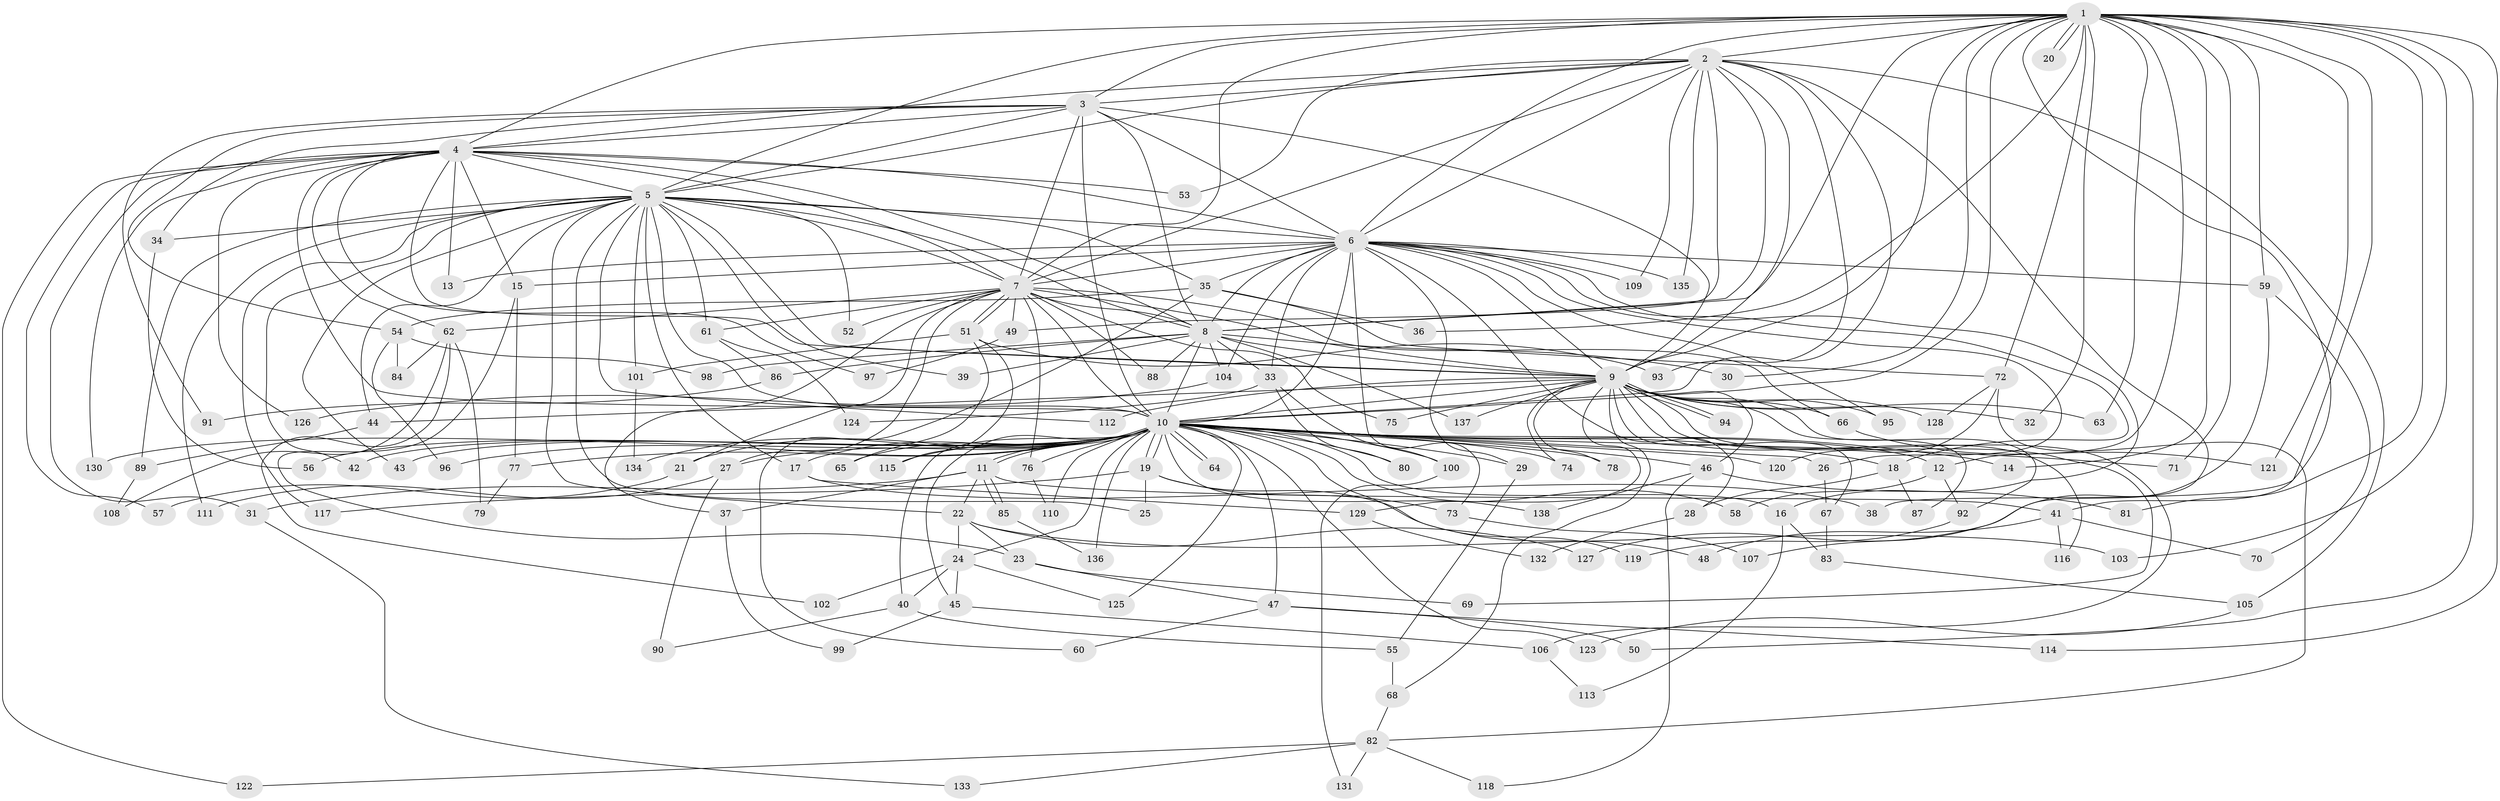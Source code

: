 // Generated by graph-tools (version 1.1) at 2025/43/03/09/25 04:43:26]
// undirected, 138 vertices, 301 edges
graph export_dot {
graph [start="1"]
  node [color=gray90,style=filled];
  1;
  2;
  3;
  4;
  5;
  6;
  7;
  8;
  9;
  10;
  11;
  12;
  13;
  14;
  15;
  16;
  17;
  18;
  19;
  20;
  21;
  22;
  23;
  24;
  25;
  26;
  27;
  28;
  29;
  30;
  31;
  32;
  33;
  34;
  35;
  36;
  37;
  38;
  39;
  40;
  41;
  42;
  43;
  44;
  45;
  46;
  47;
  48;
  49;
  50;
  51;
  52;
  53;
  54;
  55;
  56;
  57;
  58;
  59;
  60;
  61;
  62;
  63;
  64;
  65;
  66;
  67;
  68;
  69;
  70;
  71;
  72;
  73;
  74;
  75;
  76;
  77;
  78;
  79;
  80;
  81;
  82;
  83;
  84;
  85;
  86;
  87;
  88;
  89;
  90;
  91;
  92;
  93;
  94;
  95;
  96;
  97;
  98;
  99;
  100;
  101;
  102;
  103;
  104;
  105;
  106;
  107;
  108;
  109;
  110;
  111;
  112;
  113;
  114;
  115;
  116;
  117;
  118;
  119;
  120;
  121;
  122;
  123;
  124;
  125;
  126;
  127;
  128;
  129;
  130;
  131;
  132;
  133;
  134;
  135;
  136;
  137;
  138;
  1 -- 2;
  1 -- 3;
  1 -- 4;
  1 -- 5;
  1 -- 6;
  1 -- 7;
  1 -- 8;
  1 -- 9;
  1 -- 10;
  1 -- 12;
  1 -- 14;
  1 -- 20;
  1 -- 20;
  1 -- 30;
  1 -- 32;
  1 -- 36;
  1 -- 38;
  1 -- 41;
  1 -- 50;
  1 -- 59;
  1 -- 63;
  1 -- 71;
  1 -- 72;
  1 -- 81;
  1 -- 103;
  1 -- 114;
  1 -- 121;
  2 -- 3;
  2 -- 4;
  2 -- 5;
  2 -- 6;
  2 -- 7;
  2 -- 8;
  2 -- 9;
  2 -- 10;
  2 -- 49;
  2 -- 53;
  2 -- 93;
  2 -- 105;
  2 -- 107;
  2 -- 109;
  2 -- 135;
  3 -- 4;
  3 -- 5;
  3 -- 6;
  3 -- 7;
  3 -- 8;
  3 -- 9;
  3 -- 10;
  3 -- 34;
  3 -- 54;
  3 -- 91;
  4 -- 5;
  4 -- 6;
  4 -- 7;
  4 -- 8;
  4 -- 9;
  4 -- 10;
  4 -- 13;
  4 -- 15;
  4 -- 31;
  4 -- 53;
  4 -- 57;
  4 -- 62;
  4 -- 97;
  4 -- 122;
  4 -- 126;
  4 -- 130;
  5 -- 6;
  5 -- 7;
  5 -- 8;
  5 -- 9;
  5 -- 10;
  5 -- 17;
  5 -- 22;
  5 -- 25;
  5 -- 34;
  5 -- 35;
  5 -- 39;
  5 -- 42;
  5 -- 43;
  5 -- 44;
  5 -- 52;
  5 -- 61;
  5 -- 89;
  5 -- 101;
  5 -- 111;
  5 -- 112;
  5 -- 117;
  6 -- 7;
  6 -- 8;
  6 -- 9;
  6 -- 10;
  6 -- 13;
  6 -- 15;
  6 -- 16;
  6 -- 18;
  6 -- 26;
  6 -- 28;
  6 -- 29;
  6 -- 33;
  6 -- 35;
  6 -- 59;
  6 -- 73;
  6 -- 95;
  6 -- 104;
  6 -- 109;
  6 -- 135;
  7 -- 8;
  7 -- 9;
  7 -- 10;
  7 -- 21;
  7 -- 27;
  7 -- 37;
  7 -- 49;
  7 -- 51;
  7 -- 51;
  7 -- 52;
  7 -- 61;
  7 -- 62;
  7 -- 66;
  7 -- 75;
  7 -- 76;
  7 -- 88;
  8 -- 9;
  8 -- 10;
  8 -- 30;
  8 -- 33;
  8 -- 39;
  8 -- 86;
  8 -- 88;
  8 -- 98;
  8 -- 104;
  8 -- 137;
  9 -- 10;
  9 -- 32;
  9 -- 44;
  9 -- 46;
  9 -- 63;
  9 -- 66;
  9 -- 67;
  9 -- 68;
  9 -- 69;
  9 -- 74;
  9 -- 75;
  9 -- 78;
  9 -- 87;
  9 -- 92;
  9 -- 94;
  9 -- 94;
  9 -- 95;
  9 -- 106;
  9 -- 112;
  9 -- 116;
  9 -- 128;
  9 -- 129;
  9 -- 137;
  10 -- 11;
  10 -- 11;
  10 -- 12;
  10 -- 14;
  10 -- 16;
  10 -- 17;
  10 -- 18;
  10 -- 19;
  10 -- 19;
  10 -- 21;
  10 -- 24;
  10 -- 26;
  10 -- 27;
  10 -- 29;
  10 -- 40;
  10 -- 42;
  10 -- 43;
  10 -- 45;
  10 -- 46;
  10 -- 47;
  10 -- 56;
  10 -- 58;
  10 -- 64;
  10 -- 64;
  10 -- 65;
  10 -- 71;
  10 -- 74;
  10 -- 76;
  10 -- 77;
  10 -- 78;
  10 -- 80;
  10 -- 96;
  10 -- 100;
  10 -- 110;
  10 -- 115;
  10 -- 119;
  10 -- 120;
  10 -- 123;
  10 -- 125;
  10 -- 130;
  10 -- 134;
  10 -- 136;
  10 -- 138;
  11 -- 22;
  11 -- 31;
  11 -- 37;
  11 -- 41;
  11 -- 85;
  11 -- 85;
  12 -- 58;
  12 -- 92;
  15 -- 23;
  15 -- 77;
  16 -- 83;
  16 -- 113;
  17 -- 38;
  17 -- 129;
  18 -- 28;
  18 -- 87;
  19 -- 25;
  19 -- 48;
  19 -- 73;
  19 -- 117;
  21 -- 57;
  22 -- 23;
  22 -- 24;
  22 -- 103;
  22 -- 127;
  23 -- 47;
  23 -- 69;
  24 -- 40;
  24 -- 45;
  24 -- 102;
  24 -- 125;
  26 -- 67;
  27 -- 90;
  27 -- 111;
  28 -- 132;
  29 -- 55;
  31 -- 133;
  33 -- 80;
  33 -- 100;
  33 -- 124;
  34 -- 56;
  35 -- 36;
  35 -- 54;
  35 -- 60;
  35 -- 72;
  37 -- 99;
  40 -- 55;
  40 -- 90;
  41 -- 48;
  41 -- 70;
  41 -- 116;
  44 -- 89;
  45 -- 99;
  45 -- 106;
  46 -- 81;
  46 -- 118;
  46 -- 138;
  47 -- 50;
  47 -- 60;
  47 -- 114;
  49 -- 97;
  51 -- 65;
  51 -- 93;
  51 -- 101;
  51 -- 115;
  54 -- 84;
  54 -- 96;
  54 -- 98;
  55 -- 68;
  59 -- 70;
  59 -- 127;
  61 -- 86;
  61 -- 124;
  62 -- 79;
  62 -- 84;
  62 -- 102;
  62 -- 108;
  66 -- 121;
  67 -- 83;
  68 -- 82;
  72 -- 82;
  72 -- 120;
  72 -- 128;
  73 -- 107;
  76 -- 110;
  77 -- 79;
  82 -- 118;
  82 -- 122;
  82 -- 131;
  82 -- 133;
  83 -- 105;
  85 -- 136;
  86 -- 91;
  89 -- 108;
  92 -- 119;
  100 -- 131;
  101 -- 134;
  104 -- 126;
  105 -- 123;
  106 -- 113;
  129 -- 132;
}

